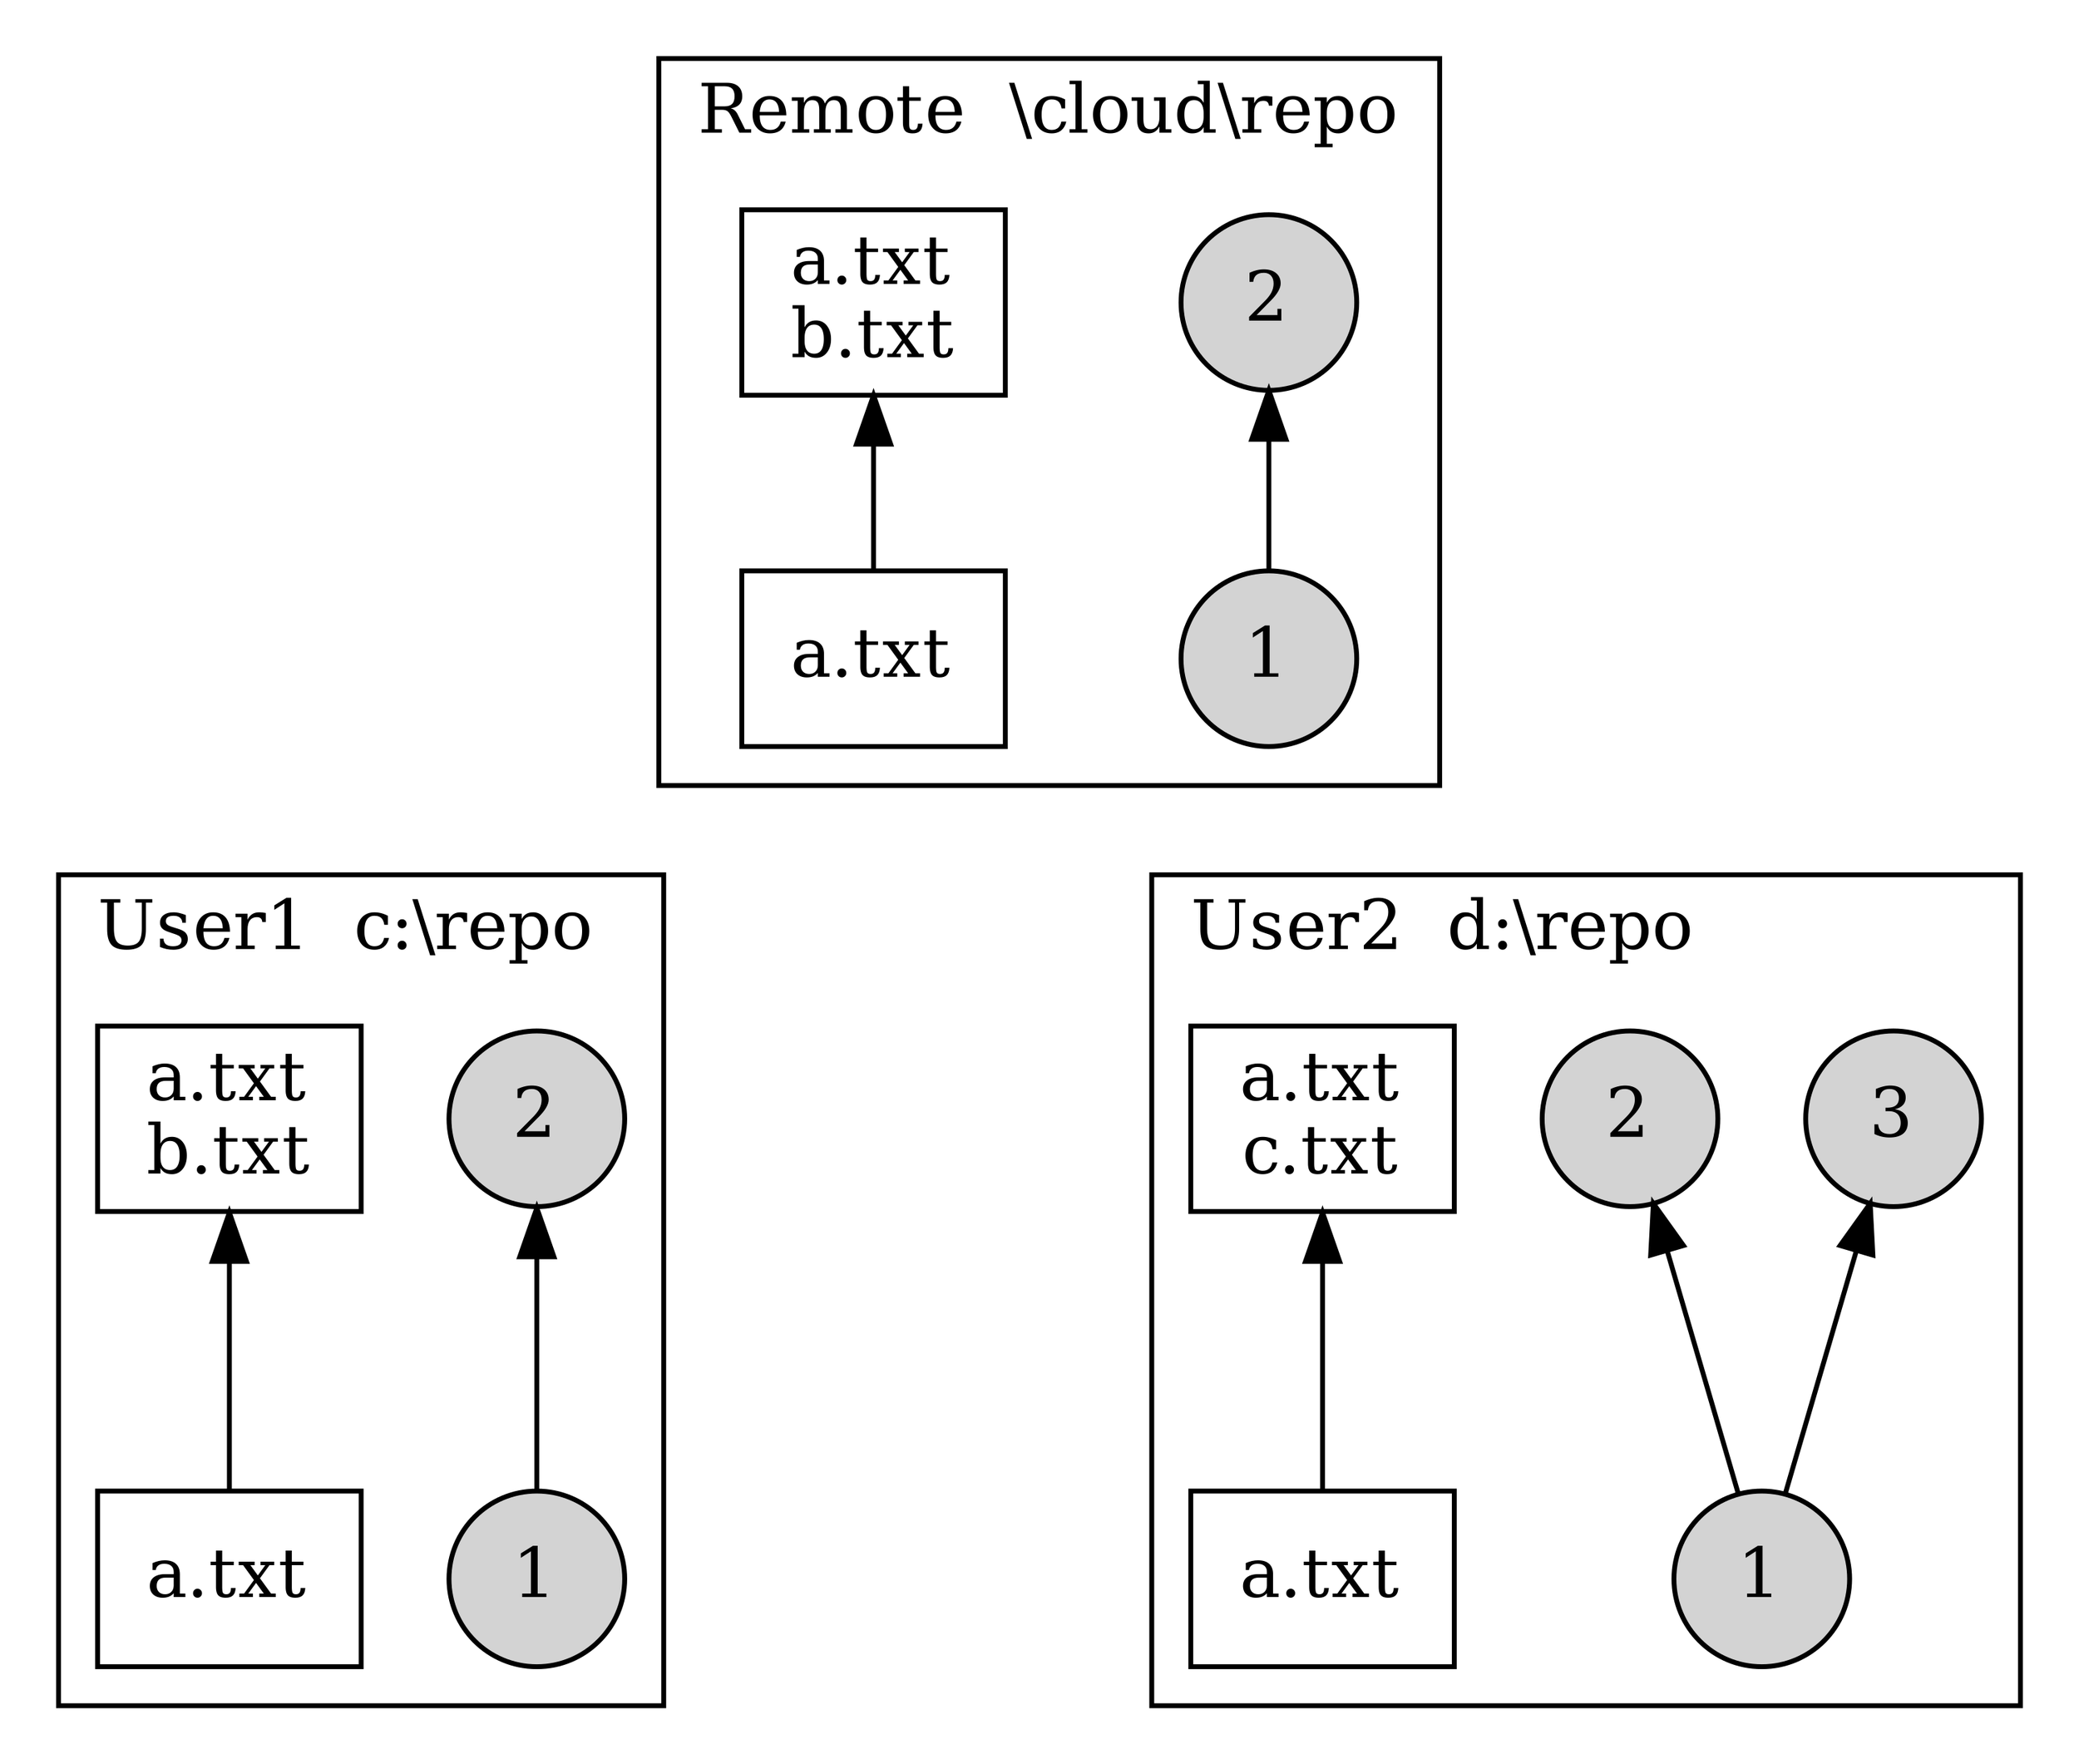 digraph simple {
    rankdir="BT"
    size="20!"
    node [shape=circle, style=filled]
    u1Cs1 [label="1"]
    u1Cs2  [label="2"]
    u1fill1 [style=invisible]
    u2Cs1 [label="1"]
    u2Cs2 [label="2"]
    u2Cs3 [label="3"]
    r1Cs1 [label="1"]
    r1Cs2 [label="2"]
    node [shape=box, style=""]
    labelloc="b"
    labeljust="l";

    subgraph cluster_user1 {
        label="User1  c:\\repo"
        u1Fs1 [label="a.txt"];
        u1Fs2 [label="a.txt\nb.txt"];
        u1Fs1 -> u1Fs2
        u1Cs1 -> u1Cs2
    }

    subgraph cluster_user2 {
        label="User2  d:\\repo"
        u2Fs1 [label="a.txt"];
        u2Fs2 [label="a.txt\nc.txt"];
        u2Fs1 -> u2Fs2
        u2Cs1 -> u2Cs3
        u2Cs1 -> u2Cs2
    }

    subgraph cluster_remote {
        label="Remote  \\cloud\\repo"
        r1Fs1 [label="a.txt"];
        r1Fs2 [label="a.txt\nb.txt"];
        r1Fs1 -> r1Fs2
        r1Cs1 -> r1Cs2
    }

    u1fill1  -> r1Cs1 [style=invis]
    u2Cs2 -> r1Cs1 [style=invis]
}
